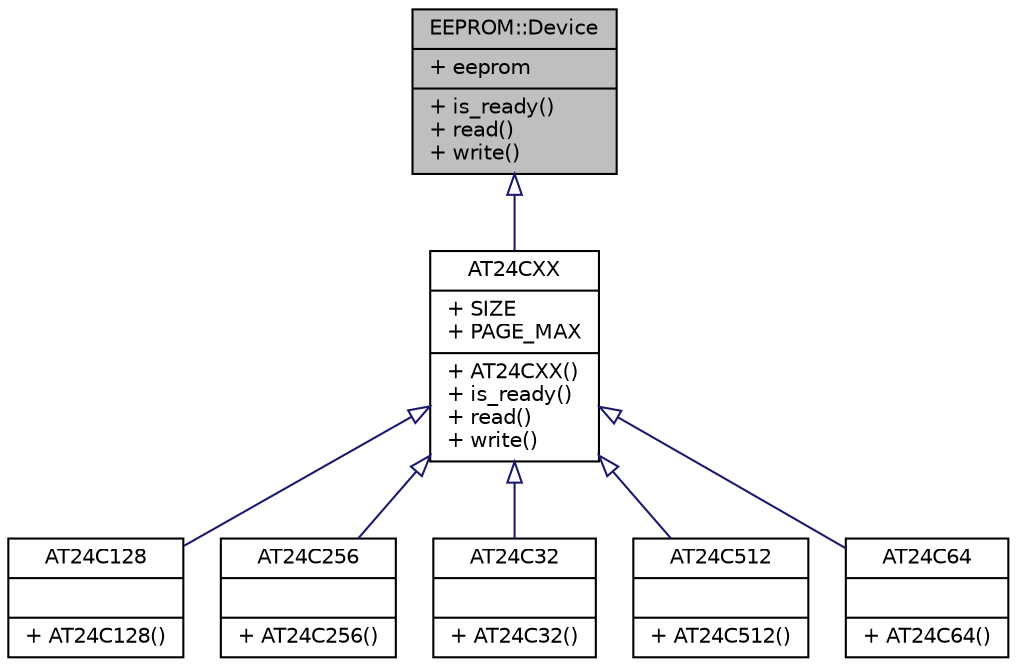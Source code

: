 digraph "EEPROM::Device"
{
  edge [fontname="Helvetica",fontsize="10",labelfontname="Helvetica",labelfontsize="10"];
  node [fontname="Helvetica",fontsize="10",shape=record];
  Node1 [label="{EEPROM::Device\n|+ eeprom\l|+ is_ready()\l+ read()\l+ write()\l}",height=0.2,width=0.4,color="black", fillcolor="grey75", style="filled", fontcolor="black"];
  Node1 -> Node2 [dir="back",color="midnightblue",fontsize="10",style="solid",arrowtail="onormal",fontname="Helvetica"];
  Node2 [label="{AT24CXX\n|+ SIZE\l+ PAGE_MAX\l|+ AT24CXX()\l+ is_ready()\l+ read()\l+ write()\l}",height=0.2,width=0.4,color="black", fillcolor="white", style="filled",URL="$d2/db3/classAT24CXX.html"];
  Node2 -> Node3 [dir="back",color="midnightblue",fontsize="10",style="solid",arrowtail="onormal",fontname="Helvetica"];
  Node3 [label="{AT24C128\n||+ AT24C128()\l}",height=0.2,width=0.4,color="black", fillcolor="white", style="filled",URL="$dd/ded/classAT24C128.html"];
  Node2 -> Node4 [dir="back",color="midnightblue",fontsize="10",style="solid",arrowtail="onormal",fontname="Helvetica"];
  Node4 [label="{AT24C256\n||+ AT24C256()\l}",height=0.2,width=0.4,color="black", fillcolor="white", style="filled",URL="$de/df6/classAT24C256.html"];
  Node2 -> Node5 [dir="back",color="midnightblue",fontsize="10",style="solid",arrowtail="onormal",fontname="Helvetica"];
  Node5 [label="{AT24C32\n||+ AT24C32()\l}",height=0.2,width=0.4,color="black", fillcolor="white", style="filled",URL="$d3/dc8/classAT24C32.html"];
  Node2 -> Node6 [dir="back",color="midnightblue",fontsize="10",style="solid",arrowtail="onormal",fontname="Helvetica"];
  Node6 [label="{AT24C512\n||+ AT24C512()\l}",height=0.2,width=0.4,color="black", fillcolor="white", style="filled",URL="$de/dec/classAT24C512.html"];
  Node2 -> Node7 [dir="back",color="midnightblue",fontsize="10",style="solid",arrowtail="onormal",fontname="Helvetica"];
  Node7 [label="{AT24C64\n||+ AT24C64()\l}",height=0.2,width=0.4,color="black", fillcolor="white", style="filled",URL="$df/d74/classAT24C64.html"];
}
